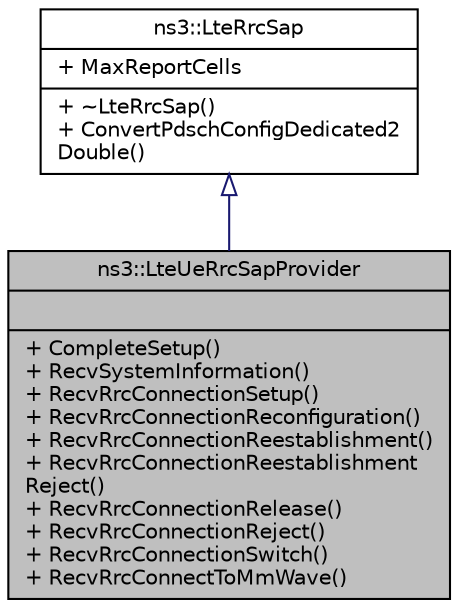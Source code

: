 digraph "ns3::LteUeRrcSapProvider"
{
  edge [fontname="Helvetica",fontsize="10",labelfontname="Helvetica",labelfontsize="10"];
  node [fontname="Helvetica",fontsize="10",shape=record];
  Node1 [label="{ns3::LteUeRrcSapProvider\n||+ CompleteSetup()\l+ RecvSystemInformation()\l+ RecvRrcConnectionSetup()\l+ RecvRrcConnectionReconfiguration()\l+ RecvRrcConnectionReestablishment()\l+ RecvRrcConnectionReestablishment\lReject()\l+ RecvRrcConnectionRelease()\l+ RecvRrcConnectionReject()\l+ RecvRrcConnectionSwitch()\l+ RecvRrcConnectToMmWave()\l}",height=0.2,width=0.4,color="black", fillcolor="grey75", style="filled", fontcolor="black"];
  Node2 -> Node1 [dir="back",color="midnightblue",fontsize="10",style="solid",arrowtail="onormal"];
  Node2 [label="{ns3::LteRrcSap\n|+ MaxReportCells\l|+ ~LteRrcSap()\l+ ConvertPdschConfigDedicated2\lDouble()\l}",height=0.2,width=0.4,color="black", fillcolor="white", style="filled",URL="$d4/d3e/classns3_1_1LteRrcSap.html",tooltip="Class holding definition common to all UE/eNodeB SAP Users/Providers. "];
}
